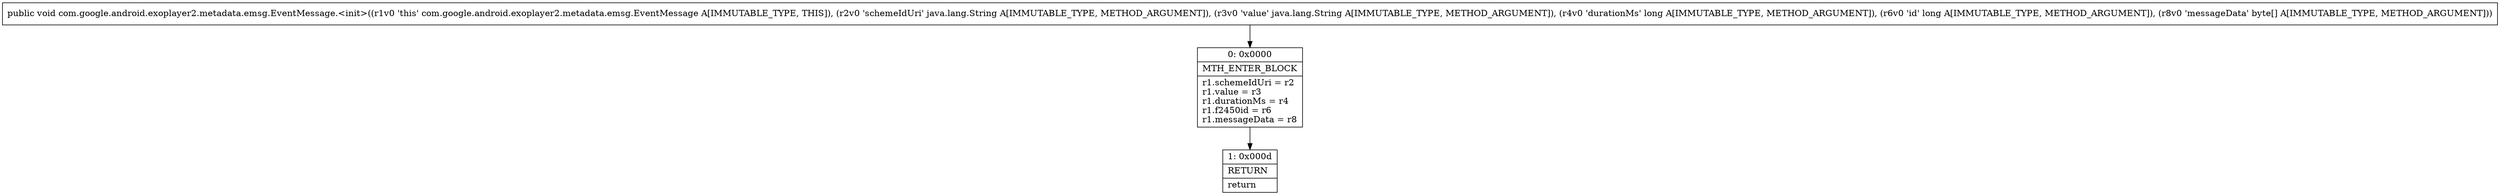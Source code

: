 digraph "CFG forcom.google.android.exoplayer2.metadata.emsg.EventMessage.\<init\>(Ljava\/lang\/String;Ljava\/lang\/String;JJ[B)V" {
Node_0 [shape=record,label="{0\:\ 0x0000|MTH_ENTER_BLOCK\l|r1.schemeIdUri = r2\lr1.value = r3\lr1.durationMs = r4\lr1.f2450id = r6\lr1.messageData = r8\l}"];
Node_1 [shape=record,label="{1\:\ 0x000d|RETURN\l|return\l}"];
MethodNode[shape=record,label="{public void com.google.android.exoplayer2.metadata.emsg.EventMessage.\<init\>((r1v0 'this' com.google.android.exoplayer2.metadata.emsg.EventMessage A[IMMUTABLE_TYPE, THIS]), (r2v0 'schemeIdUri' java.lang.String A[IMMUTABLE_TYPE, METHOD_ARGUMENT]), (r3v0 'value' java.lang.String A[IMMUTABLE_TYPE, METHOD_ARGUMENT]), (r4v0 'durationMs' long A[IMMUTABLE_TYPE, METHOD_ARGUMENT]), (r6v0 'id' long A[IMMUTABLE_TYPE, METHOD_ARGUMENT]), (r8v0 'messageData' byte[] A[IMMUTABLE_TYPE, METHOD_ARGUMENT])) }"];
MethodNode -> Node_0;
Node_0 -> Node_1;
}

